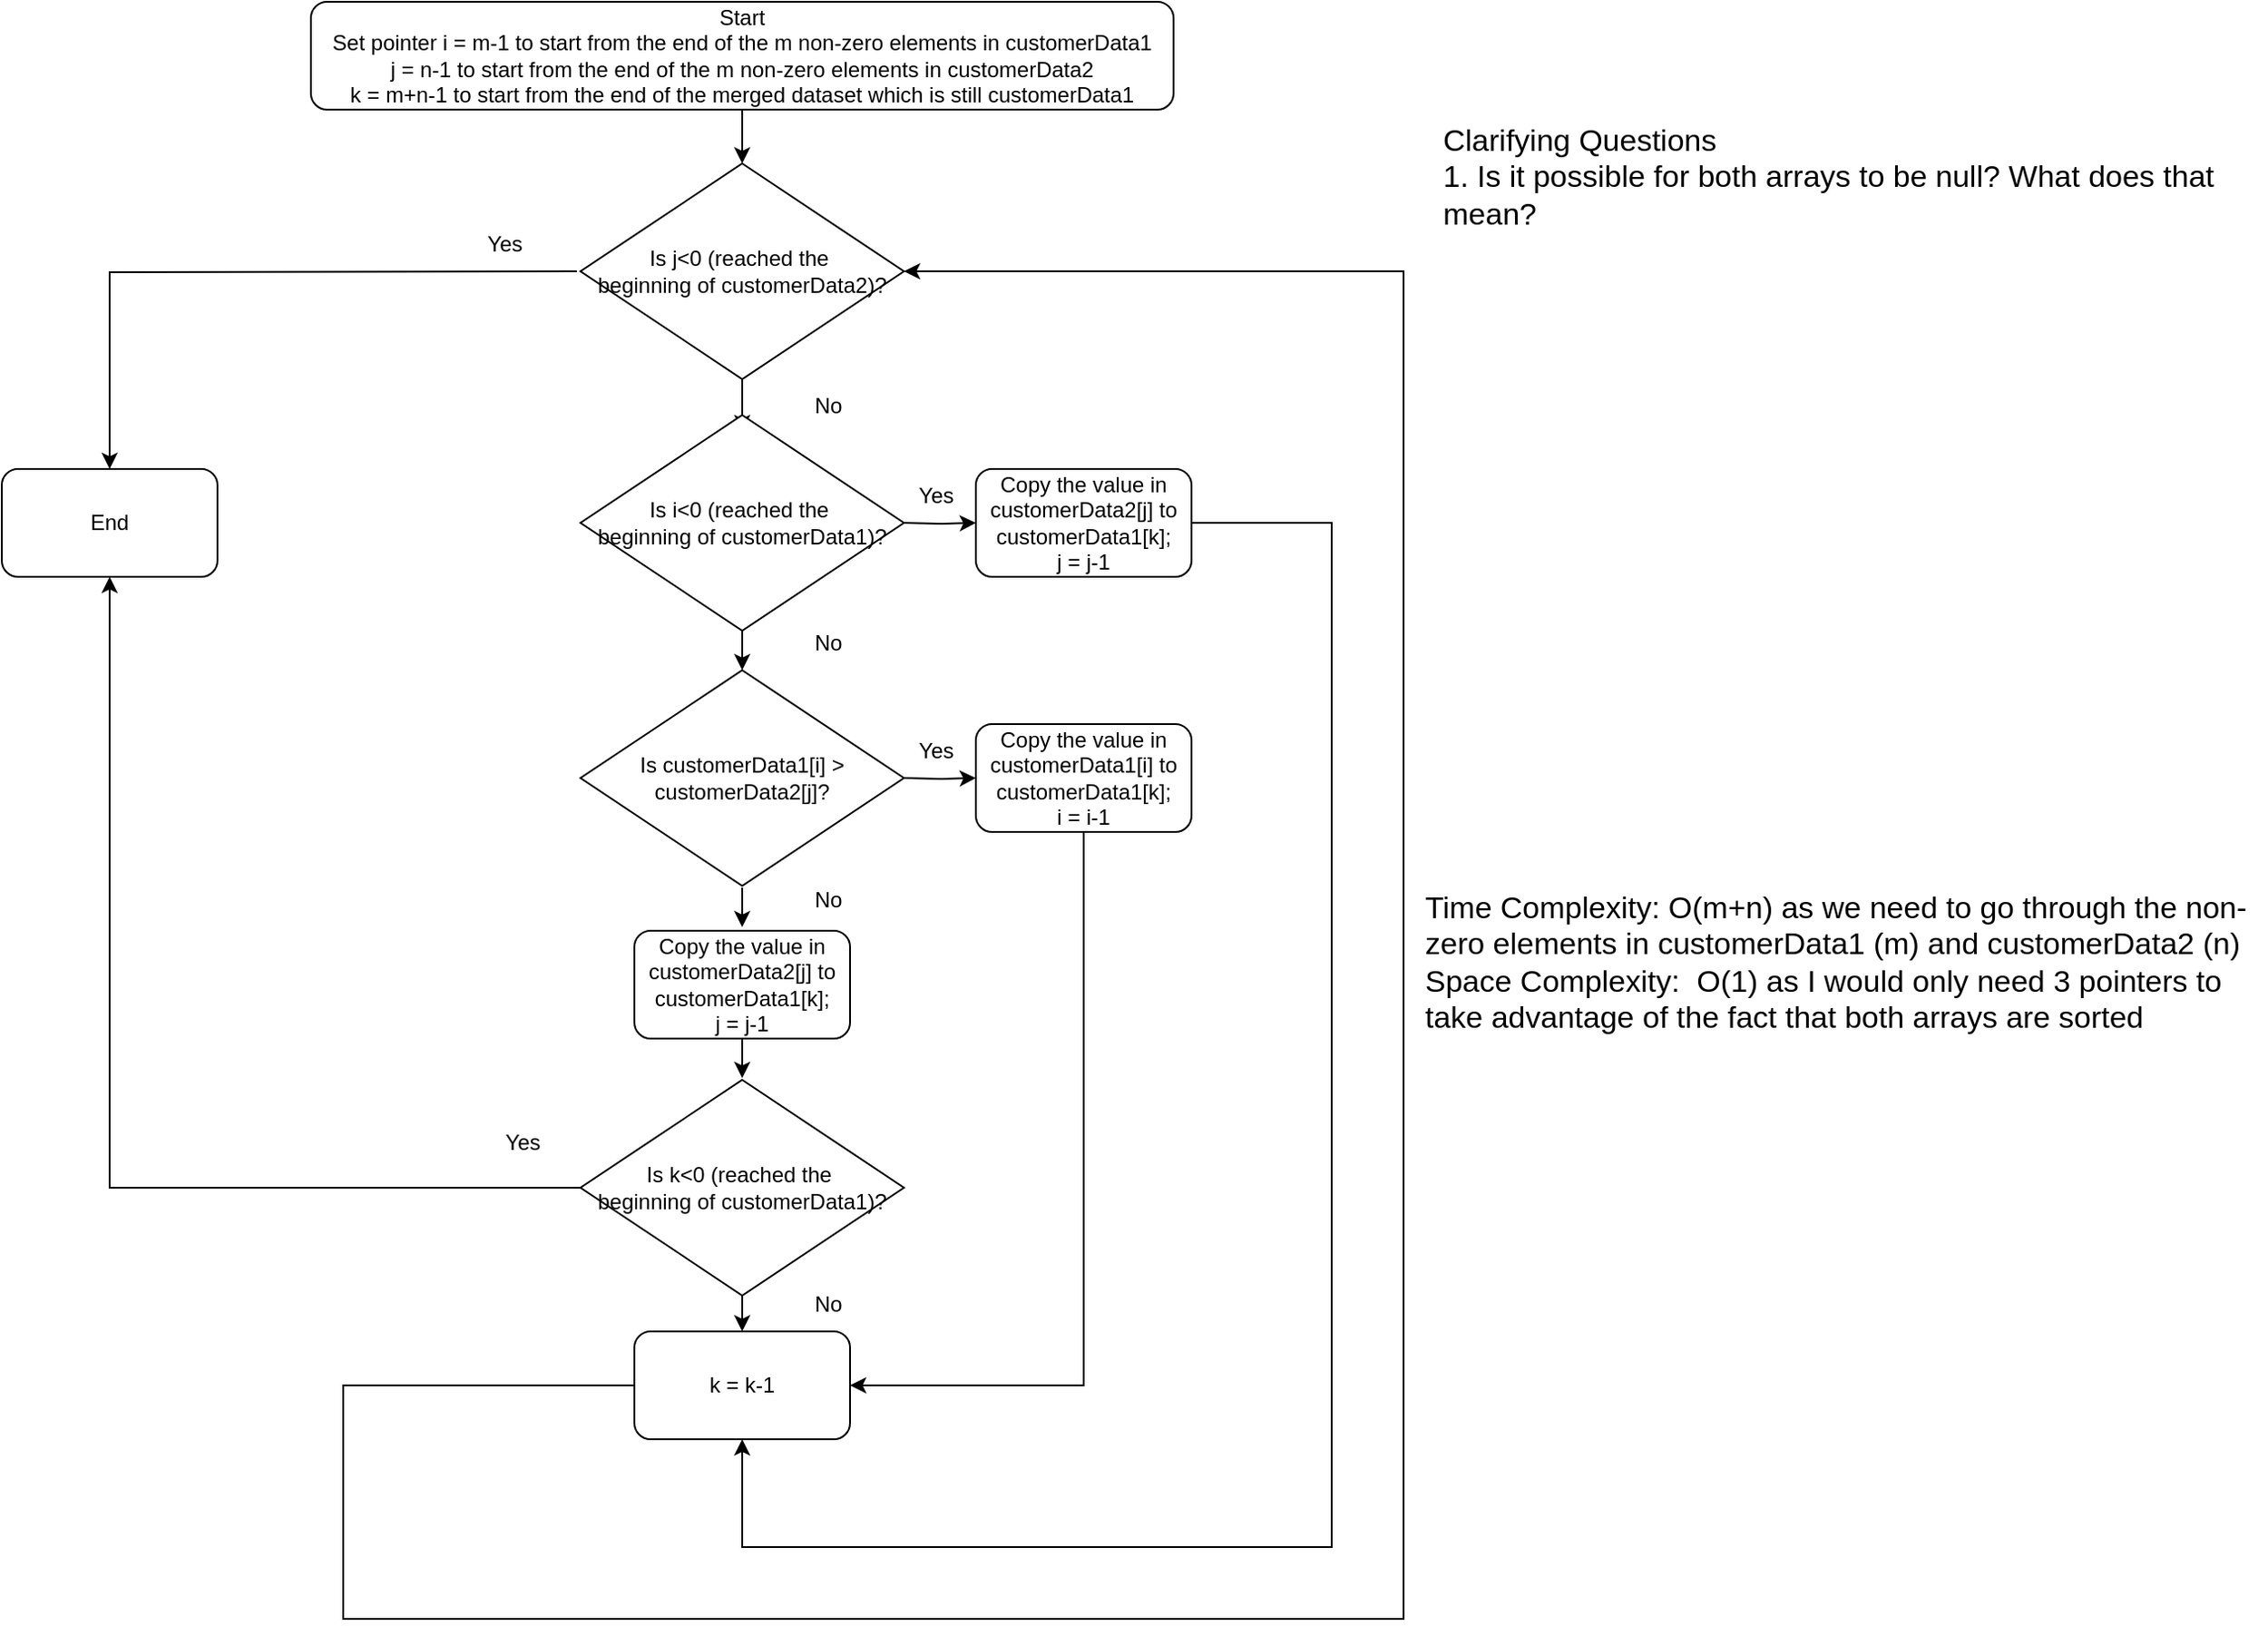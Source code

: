 <mxfile version="24.2.5" type="github">
  <diagram name="Page-1" id="sGzImebn_6c92FuKQvxF">
    <mxGraphModel dx="2284" dy="772" grid="1" gridSize="10" guides="1" tooltips="1" connect="1" arrows="1" fold="1" page="1" pageScale="1" pageWidth="850" pageHeight="1100" math="0" shadow="0">
      <root>
        <mxCell id="0" />
        <mxCell id="1" parent="0" />
        <mxCell id="8m0mw5x5t7X7BsMrYuim-1" value="&lt;font style=&quot;font-size: 17px;&quot;&gt;Clarifying Questions&lt;/font&gt;&lt;div style=&quot;font-size: 17px;&quot;&gt;1. Is it possible for both arrays to be null? What does that mean?&lt;/div&gt;" style="text;html=1;align=left;verticalAlign=middle;whiteSpace=wrap;rounded=0;" vertex="1" parent="1">
          <mxGeometry x="630" y="185" width="460" height="85" as="geometry" />
        </mxCell>
        <mxCell id="8m0mw5x5t7X7BsMrYuim-2" value="Start&lt;div&gt;Set pointer i = m-1 to start from the end of the m non-zero elements in customerData1&lt;br&gt;&lt;/div&gt;&lt;div&gt;j = n-1&lt;span style=&quot;background-color: initial;&quot;&gt;&amp;nbsp;&lt;/span&gt;&lt;span style=&quot;background-color: initial;&quot;&gt;to start from the end of the m non-zero elements in customerData2&lt;/span&gt;&lt;/div&gt;&lt;div&gt;&lt;span style=&quot;background-color: initial;&quot;&gt;k = m+n-1 to start from the end of the merged dataset which is still customerData1&lt;/span&gt;&lt;/div&gt;" style="rounded=1;whiteSpace=wrap;html=1;" vertex="1" parent="1">
          <mxGeometry x="2" y="130" width="480" height="60" as="geometry" />
        </mxCell>
        <mxCell id="8m0mw5x5t7X7BsMrYuim-7" value="" style="endArrow=classic;html=1;rounded=0;entryX=0.5;entryY=0;entryDx=0;entryDy=0;exitX=0.5;exitY=1;exitDx=0;exitDy=0;" edge="1" parent="1" source="8m0mw5x5t7X7BsMrYuim-2" target="8m0mw5x5t7X7BsMrYuim-31">
          <mxGeometry width="50" height="50" relative="1" as="geometry">
            <mxPoint x="252" y="210" as="sourcePoint" />
            <mxPoint x="-128" y="150" as="targetPoint" />
          </mxGeometry>
        </mxCell>
        <mxCell id="8m0mw5x5t7X7BsMrYuim-30" value="&lt;span style=&quot;font-size: 17px;&quot;&gt;Time Complexity: O(m+n) as we need to go through the non-zero elements in customerData1 (m) and customerData2 (n)&lt;/span&gt;&lt;div&gt;&lt;span style=&quot;font-size: 17px;&quot;&gt;Space Complexity:&amp;nbsp; O(1) as I would only need 3 pointers to take advantage of the fact that both arrays are sorted&lt;br&gt;&lt;/span&gt;&lt;/div&gt;" style="text;html=1;align=left;verticalAlign=middle;whiteSpace=wrap;rounded=0;" vertex="1" parent="1">
          <mxGeometry x="620" y="622" width="460" height="85" as="geometry" />
        </mxCell>
        <mxCell id="8m0mw5x5t7X7BsMrYuim-31" value="Is j&amp;lt;0 (reached the&amp;nbsp;&lt;div&gt;beginning of customerData2)?&lt;/div&gt;" style="rhombus;whiteSpace=wrap;html=1;" vertex="1" parent="1">
          <mxGeometry x="152" y="220" width="180" height="120" as="geometry" />
        </mxCell>
        <mxCell id="8m0mw5x5t7X7BsMrYuim-33" value="&lt;div&gt;End&lt;/div&gt;" style="rounded=1;whiteSpace=wrap;html=1;" vertex="1" parent="1">
          <mxGeometry x="-170" y="390" width="120" height="60" as="geometry" />
        </mxCell>
        <mxCell id="8m0mw5x5t7X7BsMrYuim-34" style="edgeStyle=orthogonalEdgeStyle;rounded=0;orthogonalLoop=1;jettySize=auto;html=1;entryX=0.5;entryY=0;entryDx=0;entryDy=0;" edge="1" parent="1" target="8m0mw5x5t7X7BsMrYuim-33">
          <mxGeometry relative="1" as="geometry">
            <mxPoint x="150" y="280" as="sourcePoint" />
            <mxPoint x="162" y="290" as="targetPoint" />
          </mxGeometry>
        </mxCell>
        <mxCell id="8m0mw5x5t7X7BsMrYuim-35" value="Yes" style="text;html=1;align=center;verticalAlign=middle;whiteSpace=wrap;rounded=0;" vertex="1" parent="1">
          <mxGeometry x="80" y="250" width="60" height="30" as="geometry" />
        </mxCell>
        <mxCell id="8m0mw5x5t7X7BsMrYuim-36" value="No" style="text;html=1;align=center;verticalAlign=middle;whiteSpace=wrap;rounded=0;" vertex="1" parent="1">
          <mxGeometry x="260" y="340" width="60" height="30" as="geometry" />
        </mxCell>
        <mxCell id="8m0mw5x5t7X7BsMrYuim-37" value="" style="endArrow=classic;html=1;rounded=0;exitX=0.5;exitY=1;exitDx=0;exitDy=0;entryX=0.5;entryY=0.075;entryDx=0;entryDy=0;entryPerimeter=0;" edge="1" parent="1" source="8m0mw5x5t7X7BsMrYuim-31" target="8m0mw5x5t7X7BsMrYuim-38">
          <mxGeometry width="50" height="50" relative="1" as="geometry">
            <mxPoint x="102" y="460" as="sourcePoint" />
            <mxPoint x="240" y="370" as="targetPoint" />
          </mxGeometry>
        </mxCell>
        <mxCell id="8m0mw5x5t7X7BsMrYuim-38" value="Is i&amp;lt;0 (reached the&amp;nbsp;&lt;div&gt;beginning of customerData1)?&lt;/div&gt;" style="rhombus;whiteSpace=wrap;html=1;" vertex="1" parent="1">
          <mxGeometry x="152" y="360" width="180" height="120" as="geometry" />
        </mxCell>
        <mxCell id="8m0mw5x5t7X7BsMrYuim-45" value="&lt;div&gt;&lt;span style=&quot;background-color: initial;&quot;&gt;Copy the value in customerData2[j] to customerData1[k];&lt;/span&gt;&lt;br&gt;&lt;/div&gt;&lt;div&gt;j = j-1&lt;/div&gt;" style="rounded=1;whiteSpace=wrap;html=1;" vertex="1" parent="1">
          <mxGeometry x="372" y="390" width="120" height="60" as="geometry" />
        </mxCell>
        <mxCell id="8m0mw5x5t7X7BsMrYuim-46" style="edgeStyle=orthogonalEdgeStyle;rounded=0;orthogonalLoop=1;jettySize=auto;html=1;entryX=0;entryY=0.5;entryDx=0;entryDy=0;" edge="1" parent="1" target="8m0mw5x5t7X7BsMrYuim-45">
          <mxGeometry relative="1" as="geometry">
            <mxPoint x="332" y="420" as="sourcePoint" />
            <mxPoint x="162" y="430" as="targetPoint" />
          </mxGeometry>
        </mxCell>
        <mxCell id="8m0mw5x5t7X7BsMrYuim-47" value="Yes" style="text;html=1;align=center;verticalAlign=middle;whiteSpace=wrap;rounded=0;" vertex="1" parent="1">
          <mxGeometry x="320" y="390" width="60" height="30" as="geometry" />
        </mxCell>
        <mxCell id="8m0mw5x5t7X7BsMrYuim-49" value="Is customerData1[i] &amp;gt; customerData2[j]?" style="rhombus;whiteSpace=wrap;html=1;" vertex="1" parent="1">
          <mxGeometry x="152" y="502" width="180" height="120" as="geometry" />
        </mxCell>
        <mxCell id="8m0mw5x5t7X7BsMrYuim-50" value="" style="endArrow=classic;html=1;rounded=0;entryX=0.5;entryY=0;entryDx=0;entryDy=0;exitX=0.5;exitY=1;exitDx=0;exitDy=0;" edge="1" parent="1" source="8m0mw5x5t7X7BsMrYuim-38" target="8m0mw5x5t7X7BsMrYuim-49">
          <mxGeometry width="50" height="50" relative="1" as="geometry">
            <mxPoint x="260" y="490" as="sourcePoint" />
            <mxPoint x="252" y="379" as="targetPoint" />
          </mxGeometry>
        </mxCell>
        <mxCell id="8m0mw5x5t7X7BsMrYuim-51" value="No" style="text;html=1;align=center;verticalAlign=middle;whiteSpace=wrap;rounded=0;" vertex="1" parent="1">
          <mxGeometry x="260" y="472" width="60" height="30" as="geometry" />
        </mxCell>
        <mxCell id="8m0mw5x5t7X7BsMrYuim-52" value="&lt;div&gt;&lt;span style=&quot;background-color: initial;&quot;&gt;Copy the value in customerData1[i] to customerData1[k];&lt;/span&gt;&lt;br&gt;&lt;/div&gt;&lt;div&gt;i = i-1&lt;/div&gt;" style="rounded=1;whiteSpace=wrap;html=1;" vertex="1" parent="1">
          <mxGeometry x="372" y="532" width="120" height="60" as="geometry" />
        </mxCell>
        <mxCell id="8m0mw5x5t7X7BsMrYuim-53" style="edgeStyle=orthogonalEdgeStyle;rounded=0;orthogonalLoop=1;jettySize=auto;html=1;entryX=0;entryY=0.5;entryDx=0;entryDy=0;" edge="1" parent="1" target="8m0mw5x5t7X7BsMrYuim-52">
          <mxGeometry relative="1" as="geometry">
            <mxPoint x="332" y="562" as="sourcePoint" />
            <mxPoint x="162" y="572" as="targetPoint" />
          </mxGeometry>
        </mxCell>
        <mxCell id="8m0mw5x5t7X7BsMrYuim-54" value="Yes" style="text;html=1;align=center;verticalAlign=middle;whiteSpace=wrap;rounded=0;" vertex="1" parent="1">
          <mxGeometry x="320" y="532" width="60" height="30" as="geometry" />
        </mxCell>
        <mxCell id="8m0mw5x5t7X7BsMrYuim-55" value="" style="endArrow=classic;html=1;rounded=0;entryX=0.5;entryY=0;entryDx=0;entryDy=0;exitX=0.5;exitY=1;exitDx=0;exitDy=0;" edge="1" parent="1">
          <mxGeometry width="50" height="50" relative="1" as="geometry">
            <mxPoint x="242" y="623" as="sourcePoint" />
            <mxPoint x="242" y="645" as="targetPoint" />
          </mxGeometry>
        </mxCell>
        <mxCell id="8m0mw5x5t7X7BsMrYuim-56" value="No" style="text;html=1;align=center;verticalAlign=middle;whiteSpace=wrap;rounded=0;" vertex="1" parent="1">
          <mxGeometry x="260" y="615" width="60" height="30" as="geometry" />
        </mxCell>
        <mxCell id="8m0mw5x5t7X7BsMrYuim-57" value="&lt;div&gt;&lt;span style=&quot;background-color: initial;&quot;&gt;Copy the value in customerData2[j] to customerData1[k];&lt;/span&gt;&lt;br&gt;&lt;/div&gt;&lt;div&gt;j = j-1&lt;/div&gt;" style="rounded=1;whiteSpace=wrap;html=1;" vertex="1" parent="1">
          <mxGeometry x="182" y="647" width="120" height="60" as="geometry" />
        </mxCell>
        <mxCell id="8m0mw5x5t7X7BsMrYuim-58" value="" style="endArrow=classic;html=1;rounded=0;entryX=0.5;entryY=0;entryDx=0;entryDy=0;exitX=0.5;exitY=1;exitDx=0;exitDy=0;" edge="1" parent="1">
          <mxGeometry width="50" height="50" relative="1" as="geometry">
            <mxPoint x="242" y="707" as="sourcePoint" />
            <mxPoint x="242" y="729" as="targetPoint" />
          </mxGeometry>
        </mxCell>
        <mxCell id="8m0mw5x5t7X7BsMrYuim-59" value="&lt;div&gt;k = k-1&lt;/div&gt;" style="rounded=1;whiteSpace=wrap;html=1;" vertex="1" parent="1">
          <mxGeometry x="182" y="870" width="120" height="60" as="geometry" />
        </mxCell>
        <mxCell id="8m0mw5x5t7X7BsMrYuim-60" value="" style="endArrow=classic;html=1;rounded=0;exitX=1;exitY=0.5;exitDx=0;exitDy=0;entryX=0.5;entryY=1;entryDx=0;entryDy=0;" edge="1" parent="1" source="8m0mw5x5t7X7BsMrYuim-45" target="8m0mw5x5t7X7BsMrYuim-59">
          <mxGeometry width="50" height="50" relative="1" as="geometry">
            <mxPoint x="400" y="490" as="sourcePoint" />
            <mxPoint x="450" y="440" as="targetPoint" />
            <Array as="points">
              <mxPoint x="570" y="420" />
              <mxPoint x="570" y="990" />
              <mxPoint x="242" y="990" />
            </Array>
          </mxGeometry>
        </mxCell>
        <mxCell id="8m0mw5x5t7X7BsMrYuim-61" value="Is k&amp;lt;0 (reached the&amp;nbsp;&lt;div&gt;beginning of customerData1)?&lt;/div&gt;" style="rhombus;whiteSpace=wrap;html=1;" vertex="1" parent="1">
          <mxGeometry x="152" y="730" width="180" height="120" as="geometry" />
        </mxCell>
        <mxCell id="8m0mw5x5t7X7BsMrYuim-63" value="" style="endArrow=classic;html=1;rounded=0;entryX=0.5;entryY=0;entryDx=0;entryDy=0;exitX=0.5;exitY=1;exitDx=0;exitDy=0;" edge="1" parent="1" source="8m0mw5x5t7X7BsMrYuim-61" target="8m0mw5x5t7X7BsMrYuim-59">
          <mxGeometry width="50" height="50" relative="1" as="geometry">
            <mxPoint x="252" y="717" as="sourcePoint" />
            <mxPoint x="252" y="739" as="targetPoint" />
          </mxGeometry>
        </mxCell>
        <mxCell id="8m0mw5x5t7X7BsMrYuim-64" value="No" style="text;html=1;align=center;verticalAlign=middle;whiteSpace=wrap;rounded=0;" vertex="1" parent="1">
          <mxGeometry x="260" y="840" width="60" height="30" as="geometry" />
        </mxCell>
        <mxCell id="8m0mw5x5t7X7BsMrYuim-66" value="" style="endArrow=classic;html=1;rounded=0;exitX=0;exitY=0.5;exitDx=0;exitDy=0;entryX=0.5;entryY=1;entryDx=0;entryDy=0;" edge="1" parent="1" source="8m0mw5x5t7X7BsMrYuim-61" target="8m0mw5x5t7X7BsMrYuim-33">
          <mxGeometry width="50" height="50" relative="1" as="geometry">
            <mxPoint x="80" y="830" as="sourcePoint" />
            <mxPoint x="-122" y="460" as="targetPoint" />
            <Array as="points">
              <mxPoint x="-110" y="790" />
            </Array>
          </mxGeometry>
        </mxCell>
        <mxCell id="8m0mw5x5t7X7BsMrYuim-67" value="Yes" style="text;html=1;align=center;verticalAlign=middle;whiteSpace=wrap;rounded=0;" vertex="1" parent="1">
          <mxGeometry x="90" y="750" width="60" height="30" as="geometry" />
        </mxCell>
        <mxCell id="8m0mw5x5t7X7BsMrYuim-70" value="" style="endArrow=classic;html=1;rounded=0;exitX=0.5;exitY=1;exitDx=0;exitDy=0;entryX=1;entryY=0.5;entryDx=0;entryDy=0;" edge="1" parent="1" source="8m0mw5x5t7X7BsMrYuim-52" target="8m0mw5x5t7X7BsMrYuim-59">
          <mxGeometry width="50" height="50" relative="1" as="geometry">
            <mxPoint x="502" y="430" as="sourcePoint" />
            <mxPoint x="312" y="910" as="targetPoint" />
            <Array as="points">
              <mxPoint x="432" y="900" />
            </Array>
          </mxGeometry>
        </mxCell>
        <mxCell id="8m0mw5x5t7X7BsMrYuim-71" value="" style="endArrow=classic;html=1;rounded=0;exitX=0;exitY=0.5;exitDx=0;exitDy=0;entryX=1;entryY=0.5;entryDx=0;entryDy=0;" edge="1" parent="1" source="8m0mw5x5t7X7BsMrYuim-59" target="8m0mw5x5t7X7BsMrYuim-31">
          <mxGeometry width="50" height="50" relative="1" as="geometry">
            <mxPoint x="502" y="430" as="sourcePoint" />
            <mxPoint x="252" y="940" as="targetPoint" />
            <Array as="points">
              <mxPoint x="20" y="900" />
              <mxPoint x="20" y="1030" />
              <mxPoint x="610" y="1030" />
              <mxPoint x="610" y="280" />
            </Array>
          </mxGeometry>
        </mxCell>
      </root>
    </mxGraphModel>
  </diagram>
</mxfile>
